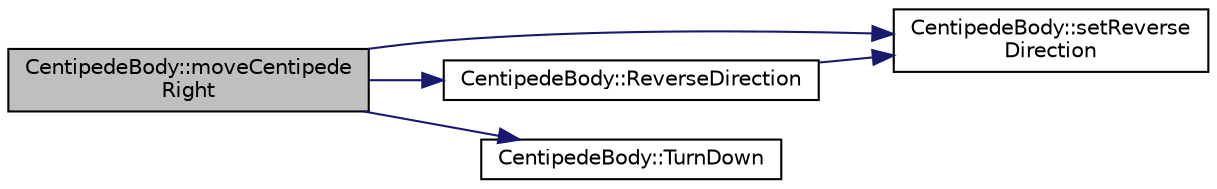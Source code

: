 digraph "CentipedeBody::moveCentipedeRight"
{
  edge [fontname="Helvetica",fontsize="10",labelfontname="Helvetica",labelfontsize="10"];
  node [fontname="Helvetica",fontsize="10",shape=record];
  rankdir="LR";
  Node17 [label="CentipedeBody::moveCentipede\lRight",height=0.2,width=0.4,color="black", fillcolor="grey75", style="filled", fontcolor="black"];
  Node17 -> Node18 [color="midnightblue",fontsize="10",style="solid",fontname="Helvetica"];
  Node18 [label="CentipedeBody::setReverse\lDirection",height=0.2,width=0.4,color="black", fillcolor="white", style="filled",URL="$class_centipede_body.html#a83b13d91ecfbef2c576f336bc2b20c3a",tooltip="Sets the UpReverse_ decision flag. "];
  Node17 -> Node19 [color="midnightblue",fontsize="10",style="solid",fontname="Helvetica"];
  Node19 [label="CentipedeBody::ReverseDirection",height=0.2,width=0.4,color="black", fillcolor="white", style="filled",URL="$class_centipede_body.html#affe553a14de8c86384619818bba58237",tooltip="Reverses the centipede direction. "];
  Node19 -> Node18 [color="midnightblue",fontsize="10",style="solid",fontname="Helvetica"];
  Node17 -> Node20 [color="midnightblue",fontsize="10",style="solid",fontname="Helvetica"];
  Node20 [label="CentipedeBody::TurnDown",height=0.2,width=0.4,color="black", fillcolor="white", style="filled",URL="$class_centipede_body.html#a14319185cc3a0eee4f306ea2c08519e2",tooltip="Turns the centipede down. "];
}
